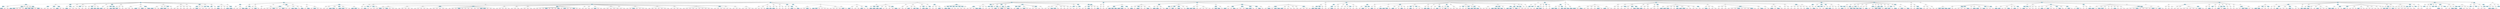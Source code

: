graph TrieTreeGraph {
ar_ -- ara_
ara_ [style="filled,dashed",shape=box,fontsize=20.0,fillcolor=lightblue];
ar_ -- arb_
arb_ [style="filled,dashed",shape=box,fontsize=20.0,fillcolor=lightblue];
ar_ -- arc_
arc_ [style="filled,dashed",shape=box,fontsize=20.0,fillcolor=lightblue];
ar_ -- ard_
ar_ -- are_
are_ [style="filled,dashed",shape=box,fontsize=20.0,fillcolor=lightblue];
ar_ -- arf_
arf_ [style="filled,dashed",shape=box,fontsize=20.0,fillcolor=lightblue];
ar_ -- arg_
arg_ [style="filled,dashed",shape=box,fontsize=20.0,fillcolor=lightblue];
ar_ -- arh_
ar_ -- ary_
ary_ [style="filled,dashed",shape=box,fontsize=20.0,fillcolor=lightblue];
ar_ -- ari_
ar_ -- arj_
ar_ -- ark_
ark_ [style="filled,dashed",shape=box,fontsize=20.0,fillcolor=lightblue];
ar_ -- arl_
ar_ -- arm_
arm_ [style="filled,dashed",shape=box,fontsize=20.0,fillcolor=lightblue];
ar_ -- arn_
arn_ [style="filled,dashed",shape=box,fontsize=20.0,fillcolor=lightblue];
ar_ -- aro_
aro_ [style="filled,dashed",shape=box,fontsize=20.0,fillcolor=lightblue];
ar_ -- arp_
ar_ -- arq_
ar_ -- arr_
arr_ [style="filled,dashed",shape=box,fontsize=20.0,fillcolor=lightblue];
ar_ -- ars_
ars_ [style="filled,dashed",shape=box,fontsize=20.0,fillcolor=lightblue];
ar_ -- art_
art_ [style="filled,dashed",shape=box,fontsize=20.0,fillcolor=lightblue];
ar_ -- aru_
aru_ [style="filled,dashed",shape=box,fontsize=20.0,fillcolor=lightblue];
ar_ -- arv_
ar_ -- arx_
arx_ [style="filled,dashed",shape=box,fontsize=20.0,fillcolor=lightblue];
ar_ -- arz_
ara_ -- arab_
arab_ [style="filled,dashed",shape=box,fontsize=20.0,fillcolor=lightblue];
ara_ -- arac_
ara_ -- arad_
arad_ [style="filled,dashed",shape=box,fontsize=20.0,fillcolor=lightblue];
ara_ -- arae_
ara_ -- arag_
ara_ -- arai_
ara_ -- aray_
ara_ -- arak_
arak_ [style="filled,dashed",shape=box,fontsize=20.0,fillcolor=lightblue];
ara_ -- aral_
ara_ -- aram_
ara_ -- aran_
ara_ -- arap_
ara_ -- araq_
ara_ -- arar_
arar_ [style="filled,dashed",shape=box,fontsize=20.0,fillcolor=lightblue];
ara_ -- aras_
ara_ -- arat_
ara_ -- arau_
ara_ -- araw_
arab_ -- araba_
araba_ [style="filled,dashed",shape=box,fontsize=20.0,fillcolor=lightblue];
arab_ -- arabe_
arab_ -- araby_
araby_ [style="filled,dashed",shape=box,fontsize=20.0,fillcolor=lightblue];
arab_ -- arabi_
arab_ -- arabl_
arab_ -- arabo_
arab_ -- arabs_
arabs_ [style="filled,dashed",shape=box,fontsize=20.0,fillcolor=lightblue];
araba_ -- araban_
araban_ [style="filled,dashed",shape=box,fontsize=20.0,fillcolor=lightblue];
arabe_ -- arabel_
arabe_ -- arabes_
arabi_ -- arabia_
arabia_ [style="filled,dashed",shape=box,fontsize=20.0,fillcolor=lightblue];
arabi_ -- arabic_
arabic_ [style="filled,dashed",shape=box,fontsize=20.0,fillcolor=lightblue];
arabi_ -- arabid_
arabi_ -- arabiy_
arabi_ -- arabil_
arabi_ -- arabin_
arabin_ [style="filled,dashed",shape=box,fontsize=20.0,fillcolor=lightblue];
arabi_ -- arabis_
arabis_ [style="filled,dashed",shape=box,fontsize=20.0,fillcolor=lightblue];
arabi_ -- arabit_
arabit_ [style="filled,dashed",shape=box,fontsize=20.0,fillcolor=lightblue];
arabi_ -- arabiz_
arabl_ -- arable_
arable_ [style="filled,dashed",shape=box,fontsize=20.0,fillcolor=lightblue];
arabo_ -- arabop_
arac_ -- araca_
araca_ [style="filled,dashed",shape=box,fontsize=20.0,fillcolor=lightblue];
arac_ -- arace_
arace_ [style="filled,dashed",shape=box,fontsize=20.0,fillcolor=lightblue];
arac_ -- arach_
arach_ [style="filled,dashed",shape=box,fontsize=20.0,fillcolor=lightblue];
araca_ -- aracan_
araca_ -- aracar_
arace_ -- aracea_
arace_ -- araceo_
arach_ -- arache_
arache_ [style="filled,dashed",shape=box,fontsize=20.0,fillcolor=lightblue];
arach_ -- arachi_
arach_ -- arachn_
arad_ -- aradi_
arad_ -- arado_
arado_ [style="filled,dashed",shape=box,fontsize=20.0,fillcolor=lightblue];
aradi_ -- aradid_
aradid_ [style="filled,dashed",shape=box,fontsize=20.0,fillcolor=lightblue];
arae_ -- araeo_
araeo_ -- araeom_
araeo_ -- araeos_
araeo_ -- araeot_
arag_ -- araga_
arag_ -- arage_
arage_ [style="filled,dashed",shape=box,fontsize=20.0,fillcolor=lightblue];
arag_ -- arago_
arag_ -- aragu_
araga_ -- aragal_
arago_ -- aragon_
aragu_ -- aragua_
arai_ -- araig_
arai_ -- arain_
arain_ [style="filled,dashed",shape=box,fontsize=20.0,fillcolor=lightblue];
arai_ -- arair_
arai_ -- arais_
araig_ -- araign_
arain_ -- arains_
arains_ [style="filled,dashed",shape=box,fontsize=20.0,fillcolor=lightblue];
arair_ -- araire_
araire_ [style="filled,dashed",shape=box,fontsize=20.0,fillcolor=lightblue];
arais_ -- araise_
araise_ [style="filled,dashed",shape=box,fontsize=20.0,fillcolor=lightblue];
aray_ -- arayn_
arayn_ -- arayne_
arayne_ [style="filled,dashed",shape=box,fontsize=20.0,fillcolor=lightblue];
arak_ -- araka_
arak_ -- arake_
arake_ [style="filled,dashed",shape=box,fontsize=20.0,fillcolor=lightblue];
arak_ -- araks_
araks_ [style="filled,dashed",shape=box,fontsize=20.0,fillcolor=lightblue];
araka_ -- arakan_
araka_ -- arakaw_
aral_ -- arale_
aral_ -- arali_
aral_ -- aralk_
arale_ -- arales_
arales_ [style="filled,dashed",shape=box,fontsize=20.0,fillcolor=lightblue];
arali_ -- aralia_
aralia_ [style="filled,dashed",shape=box,fontsize=20.0,fillcolor=lightblue];
arali_ -- aralie_
aralie_ [style="filled,dashed",shape=box,fontsize=20.0,fillcolor=lightblue];
arali_ -- aralio_
aralk_ -- aralky_
aram_ -- arama_
aram_ -- arami_
aram_ -- aramu_
aramu_ [style="filled,dashed",shape=box,fontsize=20.0,fillcolor=lightblue];
arama_ -- aramae_
arama_ -- aramai_
arama_ -- aramay_
arami_ -- aramid_
aramid_ [style="filled,dashed",shape=box,fontsize=20.0,fillcolor=lightblue];
arami_ -- aramin_
arami_ -- aramis_
aramis_ [style="filled,dashed",shape=box,fontsize=20.0,fillcolor=lightblue];
arami_ -- aramit_
aramu_ -- aramus_
aramus_ [style="filled,dashed",shape=box,fontsize=20.0,fillcolor=lightblue];
aran_ -- arane_
aran_ -- arang_
aran_ -- arany_
aran_ -- arank_
arank_ [style="filled,dashed",shape=box,fontsize=20.0,fillcolor=lightblue];
aran_ -- aranz_
arane_ -- aranea_
aranea_ [style="filled,dashed",shape=box,fontsize=20.0,fillcolor=lightblue];
arane_ -- aranei_
arane_ -- araneo_
arang_ -- aranga_
aranga_ [style="filled,dashed",shape=box,fontsize=20.0,fillcolor=lightblue];
arang_ -- arango_
arango_ [style="filled,dashed",shape=box,fontsize=20.0,fillcolor=lightblue];
arany_ -- aranya_
aranz_ -- aranza_
arap_ -- arapa_
arap_ -- araph_
arap_ -- arapo_
arap_ -- arapu_
arapa_ -- arapah_
arapa_ -- arapai_
araph_ -- arapho_
arapo_ -- arapon_
arapu_ -- arapun_
araq_ -- araqu_
araqu_ -- araqua_
arar_ -- arara_
arara_ [style="filled,dashed",shape=box,fontsize=20.0,fillcolor=lightblue];
arar_ -- arari_
arar_ -- araro_
arar_ -- araru_
araru_ [style="filled,dashed",shape=box,fontsize=20.0,fillcolor=lightblue];
arara_ -- ararac_
arara_ -- ararao_
ararao_ [style="filled,dashed",shape=box,fontsize=20.0,fillcolor=lightblue];
arara_ -- ararau_
arari_ -- ararib_
araro_ -- ararob_
aras_ -- arase_
arase_ [style="filled,dashed",shape=box,fontsize=20.0,fillcolor=lightblue];
arat_ -- arati_
arati_ [style="filled,dashed",shape=box,fontsize=20.0,fillcolor=lightblue];
arat_ -- arato_
arati_ -- aratin_
arati_ -- aratio_
arato_ -- arator_
arau_ -- araua_
araua_ [style="filled,dashed",shape=box,fontsize=20.0,fillcolor=lightblue];
arau_ -- arauc_
arau_ -- arauj_
arau_ -- araun_
araua_ -- arauan_
arauan_ [style="filled,dashed",shape=box,fontsize=20.0,fillcolor=lightblue];
arauc_ -- arauca_
arauj_ -- arauji_
araun_ -- arauna_
arauna_ [style="filled,dashed",shape=box,fontsize=20.0,fillcolor=lightblue];
araw_ -- arawa_
arawa_ [style="filled,dashed",shape=box,fontsize=20.0,fillcolor=lightblue];
arawa_ -- arawak_
arawak_ [style="filled,dashed",shape=box,fontsize=20.0,fillcolor=lightblue];
arb_ -- arba_
arba_ [style="filled,dashed",shape=box,fontsize=20.0,fillcolor=lightblue];
arb_ -- arbe_
arb_ -- arbi_
arb_ -- arbl_
arb_ -- arbo_
arb_ -- arbs_
arbs_ [style="filled,dashed",shape=box,fontsize=20.0,fillcolor=lightblue];
arb_ -- arbt_
arb_ -- arbu_
arba_ -- arbac_
arba_ -- arbal_
arbac_ -- arbaci_
arbal_ -- arbale_
arbal_ -- arbali_
arbal_ -- arbalo_
arbalo_ [style="filled,dashed",shape=box,fontsize=20.0,fillcolor=lightblue];
arbe_ -- arbel_
arbe_ -- arber_
arber_ [style="filled,dashed",shape=box,fontsize=20.0,fillcolor=lightblue];
arbel_ -- arbela_
arbela_ [style="filled,dashed",shape=box,fontsize=20.0,fillcolor=lightblue];
arbi_ -- arbin_
arbi_ -- arbit_
arbin_ -- arbino_
arbit_ -- arbite_
arbit_ -- arbith_
arbith_ [style="filled,dashed",shape=box,fontsize=20.0,fillcolor=lightblue];
arbit_ -- arbitr_
arbl_ -- arbla_
arbla_ -- arblas_
arbo_ -- arbol_
arbo_ -- arbor_
arbor_ [style="filled,dashed",shape=box,fontsize=20.0,fillcolor=lightblue];
arbo_ -- arbot_
arbo_ -- arbou_
arbo_ -- arbov_
arbol_ -- arbolo_
arbor_ -- arbora_
arbor_ -- arbore_
arbor_ -- arbory_
arbory_ [style="filled,dashed",shape=box,fontsize=20.0,fillcolor=lightblue];
arbor_ -- arbori_
arbor_ -- arboro_
arbor_ -- arbors_
arbors_ [style="filled,dashed",shape=box,fontsize=20.0,fillcolor=lightblue];
arbor_ -- arborv_
arbor_ -- arborw_
arbot_ -- arbota_
arbota_ [style="filled,dashed",shape=box,fontsize=20.0,fillcolor=lightblue];
arbou_ -- arbour_
arbour_ [style="filled,dashed",shape=box,fontsize=20.0,fillcolor=lightblue];
arbov_ -- arbovi_
arbt_ -- arbtr_
arbtr_ -- arbtrn_
arbtrn_ [style="filled,dashed",shape=box,fontsize=20.0,fillcolor=lightblue];
arbu_ -- arbus_
arbu_ -- arbut_
arbus_ -- arbusc_
arbus_ -- arbust_
arbust_ [style="filled,dashed",shape=box,fontsize=20.0,fillcolor=lightblue];
arbut_ -- arbuta_
arbut_ -- arbute_
arbute_ [style="filled,dashed",shape=box,fontsize=20.0,fillcolor=lightblue];
arbut_ -- arbuti_
arbut_ -- arbutu_
arc_ -- arca_
arca_ [style="filled,dashed",shape=box,fontsize=20.0,fillcolor=lightblue];
arc_ -- arcb_
arc_ -- arcc_
arc_ -- arce_
arc_ -- arcf_
arc_ -- arch_
arch_ [style="filled,dashed",shape=box,fontsize=20.0,fillcolor=lightblue];
arc_ -- arci_
arc_ -- arck_
arc_ -- arcl_
arc_ -- arco_
arco_ [style="filled,dashed",shape=box,fontsize=20.0,fillcolor=lightblue];
arc_ -- arcs_
arcs_ [style="filled,dashed",shape=box,fontsize=20.0,fillcolor=lightblue];
arc_ -- arct_
arc_ -- arcu_
arca_ -- arcab_
arca_ -- arcac_
arca_ -- arcad_
arca_ -- arcae_
arcae_ [style="filled,dashed",shape=box,fontsize=20.0,fillcolor=lightblue];
arca_ -- arcan_
arca_ -- arcat_
arcab_ -- arcabu_
arcac_ -- arcace_
arcad_ -- arcade_
arcade_ [style="filled,dashed",shape=box,fontsize=20.0,fillcolor=lightblue];
arcad_ -- arcady_
arcady_ [style="filled,dashed",shape=box,fontsize=20.0,fillcolor=lightblue];
arcad_ -- arcadi_
arcan_ -- arcana_
arcana_ [style="filled,dashed",shape=box,fontsize=20.0,fillcolor=lightblue];
arcan_ -- arcane_
arcane_ [style="filled,dashed",shape=box,fontsize=20.0,fillcolor=lightblue];
arcan_ -- arcani_
arcan_ -- arcanu_
arcat_ -- arcate_
arcate_ [style="filled,dashed",shape=box,fontsize=20.0,fillcolor=lightblue];
arcat_ -- arcato_
arcato_ [style="filled,dashed",shape=box,fontsize=20.0,fillcolor=lightblue];
arcat_ -- arcatu_
arcb_ -- arcbo_
arcbo_ -- arcbou_
arcc_ -- arcco_
arcco_ -- arccos_
arccos_ [style="filled,dashed",shape=box,fontsize=20.0,fillcolor=lightblue];
arce_ -- arced_
arced_ [style="filled,dashed",shape=box,fontsize=20.0,fillcolor=lightblue];
arce_ -- arcel_
arce_ -- arces_
arces_ [style="filled,dashed",shape=box,fontsize=20.0,fillcolor=lightblue];
arce_ -- arceu_
arcel_ -- arcell_
arceu_ -- arceut_
arcf_ -- arcfo_
arcfo_ -- arcfor_
arch_ -- archa_
arch_ -- archb_
arch_ -- archc_
arch_ -- archd_
archd_ [style="filled,dashed",shape=box,fontsize=20.0,fillcolor=lightblue];
arch_ -- arche_
arche_ [style="filled,dashed",shape=box,fontsize=20.0,fillcolor=lightblue];
arch_ -- archf_
arch_ -- archg_
arch_ -- archh_
arch_ -- archy_
archy_ [style="filled,dashed",shape=box,fontsize=20.0,fillcolor=lightblue];
arch_ -- archi_
arch_ -- archj_
arch_ -- archk_
arch_ -- archl_
arch_ -- archm_
arch_ -- archn_
arch_ -- archo_
arch_ -- archp_
arch_ -- archr_
arch_ -- archs_
arch_ -- archt_
archt_ [style="filled,dashed",shape=box,fontsize=20.0,fillcolor=lightblue];
arch_ -- archu_
arch_ -- archv_
arch_ -- archw_
archa_ -- archab_
archa_ -- archae_
archae_ [style="filled,dashed",shape=box,fontsize=20.0,fillcolor=lightblue];
archa_ -- archag_
archa_ -- archai_
archai_ [style="filled,dashed",shape=box,fontsize=20.0,fillcolor=lightblue];
archa_ -- archan_
archa_ -- archap_
archa_ -- archar_
archb_ -- archba_
archb_ -- archbe_
archb_ -- archbi_
archb_ -- archbo_
archb_ -- archbu_
archc_ -- archch_
archc_ -- archci_
archc_ -- archco_
archc_ -- archcr_
archc_ -- archcu_
archd_ -- archda_
archd_ -- archde_
archd_ -- archdi_
archd_ -- archdo_
archd_ -- archdr_
archd_ -- archdu_
arche_ -- archea_
arche_ -- archeb_
arche_ -- archec_
arche_ -- arched_
arched_ [style="filled,dashed",shape=box,fontsize=20.0,fillcolor=lightblue];
arche_ -- archeg_
arche_ -- archei_
arche_ -- archel_
arche_ -- archem_
arche_ -- archen_
arche_ -- archeo_
arche_ -- archer_
archer_ [style="filled,dashed",shape=box,fontsize=20.0,fillcolor=lightblue];
arche_ -- arches_
arches_ [style="filled,dashed",shape=box,fontsize=20.0,fillcolor=lightblue];
arche_ -- archet_
arche_ -- archeu_
arche_ -- archex_
archf_ -- archfe_
archf_ -- archfi_
archf_ -- archfl_
archf_ -- archfo_
archf_ -- archfr_
archg_ -- archge_
archg_ -- archgo_
archg_ -- archgu_
archh_ -- archhe_
archh_ -- archhy_
archh_ -- archho_
archh_ -- archhu_
archi_ -- archia_
archi_ -- archib_
archi_ -- archic_
archi_ -- archid_
archi_ -- archie_
archie_ [style="filled,dashed",shape=box,fontsize=20.0,fillcolor=lightblue];
archi_ -- archig_
archi_ -- archih_
archi_ -- archik_
archi_ -- archil_
archil_ [style="filled,dashed",shape=box,fontsize=20.0,fillcolor=lightblue];
archi_ -- archim_
archi_ -- archin_
archin_ [style="filled,dashed",shape=box,fontsize=20.0,fillcolor=lightblue];
archi_ -- archip_
archi_ -- archis_
archi_ -- archit_
archit_ [style="filled,dashed",shape=box,fontsize=20.0,fillcolor=lightblue];
archi_ -- archiv_
archi_ -- archiz_
archj_ -- archjo_
archk_ -- archki_
archk_ -- archkn_
archl_ -- archle_
archl_ -- archly_
archly_ [style="filled,dashed",shape=box,fontsize=20.0,fillcolor=lightblue];
archl_ -- archli_
archl_ -- archlu_
archm_ -- archma_
archm_ -- archme_
archm_ -- archmi_
archm_ -- archmy_
archm_ -- archmo_
archm_ -- archmu_
archn_ -- archne_
archo_ -- archoc_
archo_ -- archol_
archo_ -- archon_
archon_ [style="filled,dashed",shape=box,fontsize=20.0,fillcolor=lightblue];
archo_ -- archop_
archo_ -- archor_
archo_ -- archos_
archo_ -- archov_
archp_ -- archpa_
archp_ -- archph_
archp_ -- archpi_
archp_ -- archpl_
archp_ -- archpo_
archp_ -- archpr_
archp_ -- archpu_
archr_ -- archra_
archr_ -- archre_
archr_ -- archro_
archr_ -- archru_
archs_ -- archsa_
archs_ -- archsc_
archs_ -- archse_
archs_ -- archsh_
archs_ -- archsi_
archs_ -- archsy_
archs_ -- archsn_
archs_ -- archsp_
archs_ -- archst_
archs_ -- archsw_
archt_ -- archte_
archt_ -- archth_
archt_ -- archty_
archt_ -- archtr_
archt_ -- archtu_
archu_ -- archur_
archv_ -- archva_
archv_ -- archve_
archv_ -- archvi_
archw_ -- archwa_
archw_ -- archwe_
archw_ -- archwi_
archw_ -- archwo_
arci_ -- arcid_
arci_ -- arcif_
arci_ -- arcin_
arci_ -- arcit_
arcid_ -- arcida_
arcif_ -- arcife_
arcif_ -- arcifi_
arcif_ -- arcifo_
arcin_ -- arcing_
arcing_ [style="filled,dashed",shape=box,fontsize=20.0,fillcolor=lightblue];
arcit_ -- arcite_
arcite_ [style="filled,dashed",shape=box,fontsize=20.0,fillcolor=lightblue];
arck_ -- arcke_
arck_ -- arcki_
arcke_ -- arcked_
arcked_ [style="filled,dashed",shape=box,fontsize=20.0,fillcolor=lightblue];
arcki_ -- arckin_
arcl_ -- arcle_
arcl_ -- arcli_
arcle_ -- arclen_
arcli_ -- arclik_
arco_ -- arcoc_
arco_ -- arcog_
arco_ -- arcos_
arcos_ [style="filled,dashed",shape=box,fontsize=20.0,fillcolor=lightblue];
arcoc_ -- arcoce_
arcog_ -- arcogr_
arcos_ -- arcose_
arcose_ [style="filled,dashed",shape=box,fontsize=20.0,fillcolor=lightblue];
arcos_ -- arcoso_
arcs_ -- arcsi_
arcsi_ -- arcsin_
arcsin_ [style="filled,dashed",shape=box,fontsize=20.0,fillcolor=lightblue];
arct_ -- arcta_
arct_ -- arcti_
arct_ -- arcto_
arct_ -- arctu_
arcta_ -- arctal_
arcta_ -- arctam_
arcta_ -- arctan_
arctan_ [style="filled,dashed",shape=box,fontsize=20.0,fillcolor=lightblue];
arcta_ -- arctat_
arcti_ -- arctia_
arctia_ [style="filled,dashed",shape=box,fontsize=20.0,fillcolor=lightblue];
arcti_ -- arctic_
arctic_ [style="filled,dashed",shape=box,fontsize=20.0,fillcolor=lightblue];
arcti_ -- arctii_
arcti_ -- arctis_
arcti_ -- arctit_
arcti_ -- arctiu_
arcto_ -- arctoc_
arcto_ -- arctog_
arcto_ -- arctoi_
arcto_ -- arctom_
arcto_ -- arctos_
arctos_ [style="filled,dashed",shape=box,fontsize=20.0,fillcolor=lightblue];
arctu_ -- arctur_
arcu_ -- arcua_
arcu_ -- arcub_
arcu_ -- arcul_
arcu_ -- arcus_
arcus_ [style="filled,dashed",shape=box,fontsize=20.0,fillcolor=lightblue];
arcua_ -- arcual_
arcual_ [style="filled,dashed",shape=box,fontsize=20.0,fillcolor=lightblue];
arcua_ -- arcuat_
arcub_ -- arcuba_
arcub_ -- arcubo_
arcul_ -- arcula_
arcula_ [style="filled,dashed",shape=box,fontsize=20.0,fillcolor=lightblue];
arcul_ -- arculi_
arcus_ -- arcuse_
ard_ -- arda_
ard_ -- arde_
ard_ -- ardh_
ard_ -- ardi_
ard_ -- ardo_
ard_ -- ardr_
ard_ -- ardu_
ardu_ [style="filled,dashed",shape=box,fontsize=20.0,fillcolor=lightblue];
arda_ -- ardas_
ardas_ -- ardass_
ardass_ [style="filled,dashed",shape=box,fontsize=20.0,fillcolor=lightblue];
arde_ -- ardea_
ardea_ [style="filled,dashed",shape=box,fontsize=20.0,fillcolor=lightblue];
arde_ -- ardeb_
ardeb_ [style="filled,dashed",shape=box,fontsize=20.0,fillcolor=lightblue];
arde_ -- ardei_
arde_ -- ardel_
arde_ -- arden_
arde_ -- arder_
arder_ [style="filled,dashed",shape=box,fontsize=20.0,fillcolor=lightblue];
ardea_ -- ardeae_
ardeae_ [style="filled,dashed",shape=box,fontsize=20.0,fillcolor=lightblue];
ardeb_ -- ardebs_
ardebs_ [style="filled,dashed",shape=box,fontsize=20.0,fillcolor=lightblue];
ardei_ -- ardeid_
ardeid_ [style="filled,dashed",shape=box,fontsize=20.0,fillcolor=lightblue];
ardel_ -- ardeli_
ardel_ -- ardell_
arden_ -- ardenc_
arden_ -- ardenn_
arden_ -- ardent_
ardent_ [style="filled,dashed",shape=box,fontsize=20.0,fillcolor=lightblue];
ardh_ -- ardha_
ardha_ -- ardham_
ardha_ -- ardhan_
ardi_ -- ardil_
ardi_ -- ardis_
ardi_ -- ardit_
ardil_ -- ardill_
ardis_ -- ardish_
ardish_ [style="filled,dashed",shape=box,fontsize=20.0,fillcolor=lightblue];
ardis_ -- ardisi_
ardit_ -- arditi_
arditi_ [style="filled,dashed",shape=box,fontsize=20.0,fillcolor=lightblue];
ardit_ -- ardito_
ardito_ [style="filled,dashed",shape=box,fontsize=20.0,fillcolor=lightblue];
ardo_ -- ardoi_
ardo_ -- ardor_
ardor_ [style="filled,dashed",shape=box,fontsize=20.0,fillcolor=lightblue];
ardo_ -- ardou_
ardoi_ -- ardois_
ardor_ -- ardors_
ardors_ [style="filled,dashed",shape=box,fontsize=20.0,fillcolor=lightblue];
ardou_ -- ardour_
ardour_ [style="filled,dashed",shape=box,fontsize=20.0,fillcolor=lightblue];
ardr_ -- ardri_
ardri_ [style="filled,dashed",shape=box,fontsize=20.0,fillcolor=lightblue];
ardri_ -- ardrig_
ardu_ -- ardui_
ardu_ -- arduo_
ardu_ -- ardur_
ardui_ -- arduin_
arduo_ -- arduou_
ardur_ -- ardure_
ardure_ [style="filled,dashed",shape=box,fontsize=20.0,fillcolor=lightblue];
ardur_ -- arduro_
are_ -- area_
area_ [style="filled,dashed",shape=box,fontsize=20.0,fillcolor=lightblue];
are_ -- arec_
are_ -- ared_
ared_ [style="filled,dashed",shape=box,fontsize=20.0,fillcolor=lightblue];
are_ -- aree_
are_ -- aref_
are_ -- areg_
areg_ [style="filled,dashed",shape=box,fontsize=20.0,fillcolor=lightblue];
are_ -- arei_
are_ -- aren_
aren_ [style="filled,dashed",shape=box,fontsize=20.0,fillcolor=lightblue];
are_ -- areo_
are_ -- arer_
are_ -- ares_
ares_ [style="filled,dashed",shape=box,fontsize=20.0,fillcolor=lightblue];
are_ -- aret_
aret_ [style="filled,dashed",shape=box,fontsize=20.0,fillcolor=lightblue];
are_ -- arew_
arew_ [style="filled,dashed",shape=box,fontsize=20.0,fillcolor=lightblue];
area_ -- areac_
area_ -- aread_
aread_ [style="filled,dashed",shape=box,fontsize=20.0,fillcolor=lightblue];
area_ -- areae_
areae_ [style="filled,dashed",shape=box,fontsize=20.0,fillcolor=lightblue];
area_ -- areal_
areal_ [style="filled,dashed",shape=box,fontsize=20.0,fillcolor=lightblue];
area_ -- arean_
arean_ [style="filled,dashed",shape=box,fontsize=20.0,fillcolor=lightblue];
area_ -- arear_
arear_ [style="filled,dashed",shape=box,fontsize=20.0,fillcolor=lightblue];
area_ -- areas_
areas_ [style="filled,dashed",shape=box,fontsize=20.0,fillcolor=lightblue];
area_ -- areaw_
areac_ -- areach_
areach_ [style="filled,dashed",shape=box,fontsize=20.0,fillcolor=lightblue];
aread_ -- aready_
aready_ [style="filled,dashed",shape=box,fontsize=20.0,fillcolor=lightblue];
areal_ -- areali_
areal_ -- areall_
areas_ -- areaso_
areaw_ -- areawa_
areaw_ -- areawi_
arec_ -- areca_
areca_ [style="filled,dashed",shape=box,fontsize=20.0,fillcolor=lightblue];
arec_ -- arech_
arec_ -- areco_
arec_ -- arecu_
areca_ -- arecac_
areca_ -- arecai_
areca_ -- arecal_
areca_ -- arecas_
arecas_ [style="filled,dashed",shape=box,fontsize=20.0,fillcolor=lightblue];
arech_ -- areche_
areche_ [style="filled,dashed",shape=box,fontsize=20.0,fillcolor=lightblue];
areco_ -- arecol_
arecu_ -- arecun_
aree_ -- areek_
areek_ [style="filled,dashed",shape=box,fontsize=20.0,fillcolor=lightblue];
aree_ -- areel_
areel_ [style="filled,dashed",shape=box,fontsize=20.0,fillcolor=lightblue];
aref_ -- arefa_
aref_ -- arefy_
arefy_ [style="filled,dashed",shape=box,fontsize=20.0,fillcolor=lightblue];
arefa_ -- arefac_
areg_ -- arege_
arege_ -- aregen_
arei_ -- areic_
areic_ [style="filled,dashed",shape=box,fontsize=20.0,fillcolor=lightblue];
arei_ -- areit_
areit_ -- areito_
areito_ [style="filled,dashed",shape=box,fontsize=20.0,fillcolor=lightblue];
aren_ -- arena_
arena_ [style="filled,dashed",shape=box,fontsize=20.0,fillcolor=lightblue];
aren_ -- arend_
arend_ [style="filled,dashed",shape=box,fontsize=20.0,fillcolor=lightblue];
aren_ -- areng_
areng_ [style="filled,dashed",shape=box,fontsize=20.0,fillcolor=lightblue];
aren_ -- areni_
aren_ -- areno_
aren_ -- arent_
arent_ [style="filled,dashed",shape=box,fontsize=20.0,fillcolor=lightblue];
aren_ -- arenu_
arena_ -- arenac_
arena_ -- arenae_
arenae_ [style="filled,dashed",shape=box,fontsize=20.0,fillcolor=lightblue];
arena_ -- arenar_
arena_ -- arenas_
arenas_ [style="filled,dashed",shape=box,fontsize=20.0,fillcolor=lightblue];
arena_ -- arenat_
arend_ -- arenda_
areng_ -- arenga_
arenga_ [style="filled,dashed",shape=box,fontsize=20.0,fillcolor=lightblue];
areni_ -- arenic_
areni_ -- arenig_
arenig_ [style="filled,dashed",shape=box,fontsize=20.0,fillcolor=lightblue];
areni_ -- arenil_
areni_ -- arenit_
areno_ -- arenoi_
areno_ -- arenos_
areno_ -- arenou_
arenu_ -- arenul_
areo_ -- areoc_
areo_ -- areog_
areo_ -- areol_
areo_ -- areom_
areo_ -- areop_
areo_ -- areos_
areo_ -- areot_
areoc_ -- areoce_
areog_ -- areogr_
areol_ -- areola_
areola_ [style="filled,dashed",shape=box,fontsize=20.0,fillcolor=lightblue];
areol_ -- areole_
areole_ [style="filled,dashed",shape=box,fontsize=20.0,fillcolor=lightblue];
areol_ -- areolo_
areom_ -- areome_
areop_ -- areopa_
areos_ -- areosy_
areos_ -- areost_
areot_ -- areote_
arer_ -- arere_
arere_ [style="filled,dashed",shape=box,fontsize=20.0,fillcolor=lightblue];
arer_ -- arero_
arero_ -- arerol_
arero_ -- areros_
ares_ -- arest_
arest_ [style="filled,dashed",shape=box,fontsize=20.0,fillcolor=lightblue];
aret_ -- areta_
aret_ -- arete_
arete_ [style="filled,dashed",shape=box,fontsize=20.0,fillcolor=lightblue];
aret_ -- areth_
aret_ -- areti_
aret_ -- arett_
areta_ -- aretai_
areta_ -- aretal_
arete_ -- aretes_
aretes_ [style="filled,dashed",shape=box,fontsize=20.0,fillcolor=lightblue];
areth_ -- arethu_
areti_ -- aretin_
arett_ -- arette_
arette_ [style="filled,dashed",shape=box,fontsize=20.0,fillcolor=lightblue];
arf_ -- arfi_
arf_ -- arfv_
arfi_ -- arfil_
arfil_ -- arfill_
arfv_ -- arfve_
arfve_ -- arfved_
arg_ -- arga_
arg_ -- arge_
arg_ -- argh_
argh_ [style="filled,dashed",shape=box,fontsize=20.0,fillcolor=lightblue];
arg_ -- argi_
arg_ -- argy_
arg_ -- argl_
arg_ -- argo_
argo_ [style="filled,dashed",shape=box,fontsize=20.0,fillcolor=lightblue];
arg_ -- argu_
arga_ -- argai_
arga_ -- argal_
argal_ [style="filled,dashed",shape=box,fontsize=20.0,fillcolor=lightblue];
arga_ -- argan_
argan_ [style="filled,dashed",shape=box,fontsize=20.0,fillcolor=lightblue];
arga_ -- argas_
argas_ [style="filled,dashed",shape=box,fontsize=20.0,fillcolor=lightblue];
argai_ -- argail_
argal_ -- argala_
argala_ [style="filled,dashed",shape=box,fontsize=20.0,fillcolor=lightblue];
argal_ -- argali_
argali_ [style="filled,dashed",shape=box,fontsize=20.0,fillcolor=lightblue];
argal_ -- argals_
argals_ [style="filled,dashed",shape=box,fontsize=20.0,fillcolor=lightblue];
argan_ -- argand_
argand_ [style="filled,dashed",shape=box,fontsize=20.0,fillcolor=lightblue];
argan_ -- argans_
argans_ [style="filled,dashed",shape=box,fontsize=20.0,fillcolor=lightblue];
argan_ -- argant_
argas_ -- argasi_
arge_ -- argea_
arge_ -- argee_
arge_ -- argel_
argel_ [style="filled,dashed",shape=box,fontsize=20.0,fillcolor=lightblue];
arge_ -- argem_
arge_ -- argen_
arge_ -- arges_
argea_ -- argean_
argean_ [style="filled,dashed",shape=box,fontsize=20.0,fillcolor=lightblue];
argee_ -- argeer_
argem_ -- argema_
argema_ [style="filled,dashed",shape=box,fontsize=20.0,fillcolor=lightblue];
argem_ -- argemo_
argen_ -- argeno_
argen_ -- argent_
argent_ [style="filled,dashed",shape=box,fontsize=20.0,fillcolor=lightblue];
arges_ -- argest_
argh_ -- argha_
argh_ -- arghe_
argh_ -- argho_
argha_ -- arghan_
arghan_ [style="filled,dashed",shape=box,fontsize=20.0,fillcolor=lightblue];
arghe_ -- arghel_
arghel_ [style="filled,dashed",shape=box,fontsize=20.0,fillcolor=lightblue];
argho_ -- arghoo_
argho_ -- arghou_
argi_ -- argid_
argid_ [style="filled,dashed",shape=box,fontsize=20.0,fillcolor=lightblue];
argi_ -- argif_
argi_ -- argil_
argil_ [style="filled,dashed",shape=box,fontsize=20.0,fillcolor=lightblue];
argi_ -- argin_
argin_ [style="filled,dashed",shape=box,fontsize=20.0,fillcolor=lightblue];
argi_ -- argio_
argi_ -- argiv_
argif_ -- argify_
argify_ [style="filled,dashed",shape=box,fontsize=20.0,fillcolor=lightblue];
argil_ -- argill_
argil_ -- argils_
argils_ [style="filled,dashed",shape=box,fontsize=20.0,fillcolor=lightblue];
argin_ -- argina_
argin_ -- argine_
argine_ [style="filled,dashed",shape=box,fontsize=20.0,fillcolor=lightblue];
argin_ -- argini_
argio_ -- argiop_
argiv_ -- argive_
argive_ [style="filled,dashed",shape=box,fontsize=20.0,fillcolor=lightblue];
argy_ -- argyl_
argy_ -- argyn_
argy_ -- argyr_
argyl_ -- argyle_
argyle_ [style="filled,dashed",shape=box,fontsize=20.0,fillcolor=lightblue];
argyl_ -- argyll_
argyll_ [style="filled,dashed",shape=box,fontsize=20.0,fillcolor=lightblue];
argyn_ -- argynn_
argyr_ -- argyra_
argyr_ -- argyri_
argyr_ -- argyry_
argyr_ -- argyro_
argl_ -- argle_
argle_ [style="filled,dashed",shape=box,fontsize=20.0,fillcolor=lightblue];
argl_ -- argli_
argle_ -- argleb_
argle_ -- argled_
argled_ [style="filled,dashed",shape=box,fontsize=20.0,fillcolor=lightblue];
argle_ -- argles_
argles_ [style="filled,dashed",shape=box,fontsize=20.0,fillcolor=lightblue];
argli_ -- arglin_
argo_ -- argoa_
argo_ -- argol_
argol_ [style="filled,dashed",shape=box,fontsize=20.0,fillcolor=lightblue];
argo_ -- argon_
argon_ [style="filled,dashed",shape=box,fontsize=20.0,fillcolor=lightblue];
argo_ -- argos_
argos_ [style="filled,dashed",shape=box,fontsize=20.0,fillcolor=lightblue];
argo_ -- argot_
argot_ [style="filled,dashed",shape=box,fontsize=20.0,fillcolor=lightblue];
argo_ -- argov_
argoa_ -- argoan_
argoan_ [style="filled,dashed",shape=box,fontsize=20.0,fillcolor=lightblue];
argol_ -- argole_
argol_ -- argoli_
argol_ -- argols_
argols_ [style="filled,dashed",shape=box,fontsize=20.0,fillcolor=lightblue];
argon_ -- argona_
argon_ -- argonn_
argon_ -- argono_
argon_ -- argons_
argons_ [style="filled,dashed",shape=box,fontsize=20.0,fillcolor=lightblue];
argos_ -- argosy_
argosy_ [style="filled,dashed",shape=box,fontsize=20.0,fillcolor=lightblue];
argos_ -- argosi_
argot_ -- argoti_
argot_ -- argots_
argots_ [style="filled,dashed",shape=box,fontsize=20.0,fillcolor=lightblue];
argov_ -- argovi_
argu_ -- argua_
argu_ -- argue_
argue_ [style="filled,dashed",shape=box,fontsize=20.0,fillcolor=lightblue];
argu_ -- arguf_
argu_ -- argui_
argu_ -- argul_
argu_ -- argum_
argu_ -- argus_
argus_ [style="filled,dashed",shape=box,fontsize=20.0,fillcolor=lightblue];
argu_ -- argut_
argua_ -- arguab_
argue_ -- argued_
argued_ [style="filled,dashed",shape=box,fontsize=20.0,fillcolor=lightblue];
argue_ -- arguen_
argue_ -- arguer_
arguer_ [style="filled,dashed",shape=box,fontsize=20.0,fillcolor=lightblue];
argue_ -- argues_
argues_ [style="filled,dashed",shape=box,fontsize=20.0,fillcolor=lightblue];
arguf_ -- argufy_
argufy_ [style="filled,dashed",shape=box,fontsize=20.0,fillcolor=lightblue];
arguf_ -- argufi_
argui_ -- arguin_
argui_ -- arguit_
argul_ -- argulu_
argum_ -- argume_
argus_ -- arguse_
argus_ -- argusf_
argus_ -- argusi_
argus_ -- argusl_
argut_ -- arguta_
arguta_ [style="filled,dashed",shape=box,fontsize=20.0,fillcolor=lightblue];
argut_ -- argute_
argute_ [style="filled,dashed",shape=box,fontsize=20.0,fillcolor=lightblue];
arh_ -- arha_
arh_ -- arhy_
arha_ -- arhar_
arhar_ [style="filled,dashed",shape=box,fontsize=20.0,fillcolor=lightblue];
arha_ -- arhat_
arhat_ [style="filled,dashed",shape=box,fontsize=20.0,fillcolor=lightblue];
arha_ -- arhau_
arhat_ -- arhats_
arhats_ [style="filled,dashed",shape=box,fontsize=20.0,fillcolor=lightblue];
arhau_ -- arhaua_
arhy_ -- arhyt_
arhyt_ -- arhyth_
ary_ -- arya_
arya_ [style="filled,dashed",shape=box,fontsize=20.0,fillcolor=lightblue];
ary_ -- aryb_
ary_ -- arye_
ary_ -- aryl_
aryl_ [style="filled,dashed",shape=box,fontsize=20.0,fillcolor=lightblue];
ary_ -- aryt_
arya_ -- aryan_
aryan_ [style="filled,dashed",shape=box,fontsize=20.0,fillcolor=lightblue];
aryan_ -- aryani_
aryan_ -- aryans_
aryans_ [style="filled,dashed",shape=box,fontsize=20.0,fillcolor=lightblue];
aryb_ -- aryba_
aryb_ -- arybb_
aryba_ -- arybal_
arybb_ -- arybba_
arye_ -- aryep_
aryep_ -- aryepi_
aryl_ -- aryla_
aryl_ -- aryli_
aryl_ -- aryls_
aryls_ [style="filled,dashed",shape=box,fontsize=20.0,fillcolor=lightblue];
aryla_ -- arylam_
aryla_ -- arylat_
aryli_ -- arylid_
aryt_ -- aryte_
aryt_ -- aryth_
aryte_ -- aryten_
aryth_ -- arythm_
ari_ -- aria_
aria_ [style="filled,dashed",shape=box,fontsize=20.0,fillcolor=lightblue];
ari_ -- arib_
ari_ -- aric_
ari_ -- arid_
arid_ [style="filled,dashed",shape=box,fontsize=20.0,fillcolor=lightblue];
ari_ -- arie_
ari_ -- arig_
ari_ -- arii_
ari_ -- arik_
ari_ -- aril_
aril_ [style="filled,dashed",shape=box,fontsize=20.0,fillcolor=lightblue];
ari_ -- arim_
ari_ -- ario_
ari_ -- arip_
ari_ -- aris_
ari_ -- arit_
ari_ -- ariu_
ari_ -- ariv_
ari_ -- ariz_
aria_ -- ariad_
aria_ -- arian_
arian_ [style="filled,dashed",shape=box,fontsize=20.0,fillcolor=lightblue];
aria_ -- arias_
arias_ [style="filled,dashed",shape=box,fontsize=20.0,fillcolor=lightblue];
ariad_ -- ariadn_
arian_ -- ariana_
ariana_ [style="filled,dashed",shape=box,fontsize=20.0,fillcolor=lightblue];
arian_ -- ariani_
arian_ -- arianr_
arib_ -- aribi_
arib_ -- aribo_
aribi_ -- aribin_
aribin_ [style="filled,dashed",shape=box,fontsize=20.0,fillcolor=lightblue];
aribo_ -- aribof_
aric_ -- arici_
arici_ -- aricia_
arici_ -- aricin_
aricin_ [style="filled,dashed",shape=box,fontsize=20.0,fillcolor=lightblue];
arid_ -- aride_
arid_ -- aridg_
arid_ -- aridi_
arid_ -- aridl_
arid_ -- aridn_
aride_ -- arided_
arided_ [style="filled,dashed",shape=box,fontsize=20.0,fillcolor=lightblue];
aride_ -- arider_
arider_ [style="filled,dashed",shape=box,fontsize=20.0,fillcolor=lightblue];
aride_ -- arides_
aridg_ -- aridge_
aridge_ [style="filled,dashed",shape=box,fontsize=20.0,fillcolor=lightblue];
aridi_ -- aridia_
aridi_ -- aridit_
aridl_ -- aridly_
aridly_ [style="filled,dashed",shape=box,fontsize=20.0,fillcolor=lightblue];
aridn_ -- aridne_
arie_ -- arieg_
arie_ -- ariel_
ariel_ [style="filled,dashed",shape=box,fontsize=20.0,fillcolor=lightblue];
arie_ -- arien_
arie_ -- aries_
aries_ [style="filled,dashed",shape=box,fontsize=20.0,fillcolor=lightblue];
arie_ -- ariet_
arieg_ -- ariegi_
ariel_ -- ariels_
ariels_ [style="filled,dashed",shape=box,fontsize=20.0,fillcolor=lightblue];
arien_ -- arienz_
ariet_ -- arieta_
ariet_ -- arieti_
ariet_ -- ariett_
arig_ -- arigh_
arig_ -- arigu_
arigh_ -- aright_
aright_ [style="filled,dashed",shape=box,fontsize=20.0,fillcolor=lightblue];
arigu_ -- arigue_
arigue_ [style="filled,dashed",shape=box,fontsize=20.0,fillcolor=lightblue];
arii_ -- ariid_
ariid_ -- ariida_
arik_ -- arika_
arik_ -- ariki_
ariki_ [style="filled,dashed",shape=box,fontsize=20.0,fillcolor=lightblue];
arika_ -- arikar_
aril_ -- arile_
aril_ -- arill_
aril_ -- arils_
arils_ [style="filled,dashed",shape=box,fontsize=20.0,fillcolor=lightblue];
arile_ -- ariled_
ariled_ [style="filled,dashed",shape=box,fontsize=20.0,fillcolor=lightblue];
arill_ -- arilla_
arill_ -- arille_
arill_ -- arilli_
arilli_ [style="filled,dashed",shape=box,fontsize=20.0,fillcolor=lightblue];
arill_ -- arillo_
arill_ -- arillu_
arim_ -- arima_
arima_ -- arimas_
arima_ -- arimat_
ario_ -- arioc_
ario_ -- arioi_
arioi_ [style="filled,dashed",shape=box,fontsize=20.0,fillcolor=lightblue];
ario_ -- ariol_
ario_ -- arion_
arion_ [style="filled,dashed",shape=box,fontsize=20.0,fillcolor=lightblue];
ario_ -- arios_
ario_ -- ariot_
ariot_ [style="filled,dashed",shape=box,fontsize=20.0,fillcolor=lightblue];
arioc_ -- arioca_
arioi_ -- arioia_
ariol_ -- ariola_
ariol_ -- ariole_
ariole_ [style="filled,dashed",shape=box,fontsize=20.0,fillcolor=lightblue];
arios_ -- ariose_
ariose_ [style="filled,dashed",shape=box,fontsize=20.0,fillcolor=lightblue];
arios_ -- ariosi_
ariosi_ [style="filled,dashed",shape=box,fontsize=20.0,fillcolor=lightblue];
arios_ -- arioso_
arioso_ [style="filled,dashed",shape=box,fontsize=20.0,fillcolor=lightblue];
arip_ -- aripp_
aripp_ -- arippl_
aris_ -- arisa_
aris_ -- arise_
arise_ [style="filled,dashed",shape=box,fontsize=20.0,fillcolor=lightblue];
aris_ -- arish_
arish_ [style="filled,dashed",shape=box,fontsize=20.0,fillcolor=lightblue];
aris_ -- arisi_
aris_ -- arist_
arist_ [style="filled,dashed",shape=box,fontsize=20.0,fillcolor=lightblue];
arisa_ -- arisae_
arisa_ -- arisai_
arisa_ -- arisar_
arise_ -- arised_
arised_ [style="filled,dashed",shape=box,fontsize=20.0,fillcolor=lightblue];
arise_ -- arisen_
arisen_ [style="filled,dashed",shape=box,fontsize=20.0,fillcolor=lightblue];
arise_ -- ariser_
ariser_ [style="filled,dashed",shape=box,fontsize=20.0,fillcolor=lightblue];
arise_ -- arises_
arises_ [style="filled,dashed",shape=box,fontsize=20.0,fillcolor=lightblue];
arisi_ -- arisin_
arist_ -- arista_
arista_ [style="filled,dashed",shape=box,fontsize=20.0,fillcolor=lightblue];
arist_ -- ariste_
ariste_ [style="filled,dashed",shape=box,fontsize=20.0,fillcolor=lightblue];
arist_ -- aristi_
arist_ -- aristo_
aristo_ [style="filled,dashed",shape=box,fontsize=20.0,fillcolor=lightblue];
arist_ -- aristu_
arit_ -- arite_
arite_ [style="filled,dashed",shape=box,fontsize=20.0,fillcolor=lightblue];
arit_ -- arith_
arith_ [style="filled,dashed",shape=box,fontsize=20.0,fillcolor=lightblue];
arith_ -- arithm_
arith_ -- arithr_
ariu_ -- arius_
arius_ [style="filled,dashed",shape=box,fontsize=20.0,fillcolor=lightblue];
ariv_ -- ariva_
ariva_ -- arivai_
ariz_ -- arizo_
arizo_ -- arizon_
arj_ -- arju_
arju_ -- arjun_
arjun_ [style="filled,dashed",shape=box,fontsize=20.0,fillcolor=lightblue];
ark_ -- arka_
ark_ -- arki_
ark_ -- arko_
ark_ -- arks_
arks_ [style="filled,dashed",shape=box,fontsize=20.0,fillcolor=lightblue];
ark_ -- arkw_
arka_ -- arkab_
arkab_ [style="filled,dashed",shape=box,fontsize=20.0,fillcolor=lightblue];
arka_ -- arkan_
arkan_ -- arkans_
arki_ -- arkie_
arkie_ [style="filled,dashed",shape=box,fontsize=20.0,fillcolor=lightblue];
arki_ -- arkit_
arkit_ -- arkite_
arkite_ [style="filled,dashed",shape=box,fontsize=20.0,fillcolor=lightblue];
arko_ -- arkos_
arkos_ -- arkose_
arkose_ [style="filled,dashed",shape=box,fontsize=20.0,fillcolor=lightblue];
arkos_ -- arkosi_
arks_ -- arksu_
arksu_ -- arksut_
arkw_ -- arkwr_
arkwr_ -- arkwri_
arl_ -- arle_
arle_ [style="filled,dashed",shape=box,fontsize=20.0,fillcolor=lightblue];
arl_ -- arli_
arl_ -- arlo_
arle_ -- arlen_
arle_ -- arleq_
arle_ -- arles_
arles_ [style="filled,dashed",shape=box,fontsize=20.0,fillcolor=lightblue];
arlen_ -- arlene_
arlene_ [style="filled,dashed",shape=box,fontsize=20.0,fillcolor=lightblue];
arlen_ -- arleng_
arleng_ [style="filled,dashed",shape=box,fontsize=20.0,fillcolor=lightblue];
arleq_ -- arlequ_
arles_ -- arless_
arless_ [style="filled,dashed",shape=box,fontsize=20.0,fillcolor=lightblue];
arli_ -- arlin_
arlin_ -- arline_
arline_ [style="filled,dashed",shape=box,fontsize=20.0,fillcolor=lightblue];
arlin_ -- arling_
arling_ [style="filled,dashed",shape=box,fontsize=20.0,fillcolor=lightblue];
arlo_ -- arlou_
arlou_ -- arloup_
arloup_ [style="filled,dashed",shape=box,fontsize=20.0,fillcolor=lightblue];
arm_ -- arma_
arm_ -- armb_
arm_ -- armc_
arm_ -- arme_
arm_ -- armf_
arm_ -- armg_
arm_ -- armh_
arm_ -- army_
army_ [style="filled,dashed",shape=box,fontsize=20.0,fillcolor=lightblue];
arm_ -- armi_
arm_ -- arml_
arm_ -- armo_
arm_ -- armp_
arm_ -- armr_
arm_ -- arms_
arms_ [style="filled,dashed",shape=box,fontsize=20.0,fillcolor=lightblue];
arm_ -- armu_
arma_ -- armad_
arma_ -- armag_
arma_ -- armam_
arma_ -- arman_
arma_ -- armar_
arma_ -- armat_
armad_ -- armada_
armada_ [style="filled,dashed",shape=box,fontsize=20.0,fillcolor=lightblue];
armad_ -- armadi_
armad_ -- armado_
armado_ [style="filled,dashed",shape=box,fontsize=20.0,fillcolor=lightblue];
armag_ -- armage_
armag_ -- armagn_
armam_ -- armame_
arman_ -- armang_
armar_ -- armary_
armary_ [style="filled,dashed",shape=box,fontsize=20.0,fillcolor=lightblue];
armar_ -- armari_
armat_ -- armata_
armata_ [style="filled,dashed",shape=box,fontsize=20.0,fillcolor=lightblue];
armat_ -- armato_
armat_ -- armatu_
armb_ -- armba_
armb_ -- armbo_
armba_ -- armban_
armbo_ -- armbon_
armc_ -- armch_
armch_ -- armcha_
arme_ -- armed_
armed_ [style="filled,dashed",shape=box,fontsize=20.0,fillcolor=lightblue];
arme_ -- armen_
arme_ -- armer_
armer_ [style="filled,dashed",shape=box,fontsize=20.0,fillcolor=lightblue];
arme_ -- armet_
armet_ [style="filled,dashed",shape=box,fontsize=20.0,fillcolor=lightblue];
armen_ -- armeni_
armen_ -- armeno_
armer_ -- armeri_
armer_ -- armers_
armers_ [style="filled,dashed",shape=box,fontsize=20.0,fillcolor=lightblue];
armet_ -- armets_
armets_ [style="filled,dashed",shape=box,fontsize=20.0,fillcolor=lightblue];
armf_ -- armfu_
armfu_ -- armful_
armful_ [style="filled,dashed",shape=box,fontsize=20.0,fillcolor=lightblue];
armg_ -- armga_
armg_ -- armgu_
armga_ -- armgau_
armgu_ -- armgua_
armh_ -- armho_
armho_ -- armhol_
armho_ -- armhoo_
army_ -- armyw_
armyw_ -- armywo_
armi_ -- armid_
armi_ -- armie_
armi_ -- armif_
armi_ -- armig_
armi_ -- armil_
armil_ [style="filled,dashed",shape=box,fontsize=20.0,fillcolor=lightblue];
armi_ -- armin_
armi_ -- armip_
armi_ -- armis_
armi_ -- armit_
armit_ [style="filled,dashed",shape=box,fontsize=20.0,fillcolor=lightblue];
armid_ -- armida_
armida_ [style="filled,dashed",shape=box,fontsize=20.0,fillcolor=lightblue];
armie_ -- armied_
armied_ [style="filled,dashed",shape=box,fontsize=20.0,fillcolor=lightblue];
armie_ -- armies_
armies_ [style="filled,dashed",shape=box,fontsize=20.0,fillcolor=lightblue];
armif_ -- armife_
armig_ -- armige_
armil_ -- armill_
armill_ [style="filled,dashed",shape=box,fontsize=20.0,fillcolor=lightblue];
armin_ -- armine_
armine_ [style="filled,dashed",shape=box,fontsize=20.0,fillcolor=lightblue];
armin_ -- arming_
arming_ [style="filled,dashed",shape=box,fontsize=20.0,fillcolor=lightblue];
armin_ -- armini_
armip_ -- armipo_
armis_ -- armiso_
armis_ -- armist_
armit_ -- armita_
arml_ -- armle_
arml_ -- armli_
arml_ -- armlo_
armle_ -- armles_
armle_ -- armlet_
armlet_ [style="filled,dashed",shape=box,fontsize=20.0,fillcolor=lightblue];
armli_ -- armlik_
armlo_ -- armloa_
armlo_ -- armloc_
armo_ -- armoi_
armo_ -- armom_
armo_ -- armon_
armo_ -- armor_
armor_ [style="filled,dashed",shape=box,fontsize=20.0,fillcolor=lightblue];
armo_ -- armou_
armo_ -- armoz_
armoi_ -- armoir_
armom_ -- armoma_
armon_ -- armoni_
armor_ -- armora_
armor_ -- armorb_
armor_ -- armore_
armor_ -- armory_
armory_ [style="filled,dashed",shape=box,fontsize=20.0,fillcolor=lightblue];
armor_ -- armori_
armor_ -- armorl_
armor_ -- armorp_
armor_ -- armors_
armors_ [style="filled,dashed",shape=box,fontsize=20.0,fillcolor=lightblue];
armor_ -- armorw_
armou_ -- armouc_
armou_ -- armour_
armour_ [style="filled,dashed",shape=box,fontsize=20.0,fillcolor=lightblue];
armoz_ -- armoze_
armoz_ -- armozi_
armp_ -- armpa_
armp_ -- armpi_
armp_ -- armpl_
armpa_ -- armpad_
armpad_ [style="filled,dashed",shape=box,fontsize=20.0,fillcolor=lightblue];
armpi_ -- armpie_
armpi_ -- armpit_
armpit_ [style="filled,dashed",shape=box,fontsize=20.0,fillcolor=lightblue];
armpl_ -- armpla_
armr_ -- armra_
armr_ -- armre_
armra_ -- armrac_
armre_ -- armres_
arms_ -- armsc_
arms_ -- armse_
arms_ -- armsf_
arms_ -- armsi_
arms_ -- armst_
armsc_ -- armscy_
armse_ -- armsey_
armsf_ -- armsfu_
armsi_ -- armsiz_
armst_ -- armstr_
armu_ -- armur_
armur_ -- armure_
armure_ [style="filled,dashed",shape=box,fontsize=20.0,fillcolor=lightblue];
arn_ -- arna_
arna_ [style="filled,dashed",shape=box,fontsize=20.0,fillcolor=lightblue];
arn_ -- arnb_
arn_ -- arne_
arne_ [style="filled,dashed",shape=box,fontsize=20.0,fillcolor=lightblue];
arn_ -- arni_
arni_ [style="filled,dashed",shape=box,fontsize=20.0,fillcolor=lightblue];
arn_ -- arno_
arn_ -- arnu_
arna_ -- arnat_
arna_ -- arnau_
arnat_ -- arnatt_
arnau_ -- arnaut_
arnaut_ [style="filled,dashed",shape=box,fontsize=20.0,fillcolor=lightblue];
arnb_ -- arnbe_
arnbe_ -- arnber_
arne_ -- arneb_
arneb_ [style="filled,dashed",shape=box,fontsize=20.0,fillcolor=lightblue];
arne_ -- arnee_
arnee_ [style="filled,dashed",shape=box,fontsize=20.0,fillcolor=lightblue];
arne_ -- arnem_
arneb_ -- arnebi_
arnem_ -- arneme_
arni_ -- arnic_
arnic_ -- arnica_
arnica_ [style="filled,dashed",shape=box,fontsize=20.0,fillcolor=lightblue];
arno_ -- arnol_
arno_ -- arnos_
arno_ -- arnot_
arnol_ -- arnold_
arnold_ [style="filled,dashed",shape=box,fontsize=20.0,fillcolor=lightblue];
arnos_ -- arnose_
arnot_ -- arnott_
arnu_ -- arnus_
arnu_ -- arnut_
arnut_ [style="filled,dashed",shape=box,fontsize=20.0,fillcolor=lightblue];
arnus_ -- arnusi_
aro_ -- aroa_
aro_ -- aroc_
aro_ -- aroe_
aro_ -- aroi_
aro_ -- aroy_
aro_ -- arol_
aro_ -- arom_
aro_ -- aron_
aro_ -- aroo_
aro_ -- arop_
aro_ -- aror_
aro_ -- aros_
aro_ -- arou_
aro_ -- arow_
arow_ [style="filled,dashed",shape=box,fontsize=20.0,fillcolor=lightblue];
aro_ -- arox_
aroa_ -- aroar_
aroar_ [style="filled,dashed",shape=box,fontsize=20.0,fillcolor=lightblue];
aroa_ -- aroas_
aroas_ -- aroast_
aroast_ [style="filled,dashed",shape=box,fontsize=20.0,fillcolor=lightblue];
aroc_ -- arock_
arock_ [style="filled,dashed",shape=box,fontsize=20.0,fillcolor=lightblue];
aroe_ -- aroei_
aroei_ -- aroeir_
aroi_ -- aroid_
aroid_ [style="filled,dashed",shape=box,fontsize=20.0,fillcolor=lightblue];
aroi_ -- aroin_
aroid_ -- aroide_
aroid_ -- aroids_
aroids_ [style="filled,dashed",shape=box,fontsize=20.0,fillcolor=lightblue];
aroin_ -- aroint_
aroint_ [style="filled,dashed",shape=box,fontsize=20.0,fillcolor=lightblue];
aroy_ -- aroyn_
aroyn_ -- aroynt_
aroynt_ [style="filled,dashed",shape=box,fontsize=20.0,fillcolor=lightblue];
arol_ -- aroli_
arol_ -- aroll_
aroli_ -- arolia_
arolia_ [style="filled,dashed",shape=box,fontsize=20.0,fillcolor=lightblue];
aroli_ -- aroliu_
aroll_ -- arolla_
arolla_ [style="filled,dashed",shape=box,fontsize=20.0,fillcolor=lightblue];
arom_ -- aroma_
aroma_ [style="filled,dashed",shape=box,fontsize=20.0,fillcolor=lightblue];
aroma_ -- aromac_
aroma_ -- aromad_
aroma_ -- aromal_
aromal_ [style="filled,dashed",shape=box,fontsize=20.0,fillcolor=lightblue];
aroma_ -- aromas_
aromas_ [style="filled,dashed",shape=box,fontsize=20.0,fillcolor=lightblue];
aroma_ -- aromat_
aron_ -- aroni_
aroni_ -- aronia_
aronia_ [style="filled,dashed",shape=box,fontsize=20.0,fillcolor=lightblue];
aroo_ -- aroon_
aroon_ [style="filled,dashed",shape=box,fontsize=20.0,fillcolor=lightblue];
arop_ -- aroph_
aroph_ [style="filled,dashed",shape=box,fontsize=20.0,fillcolor=lightblue];
aror_ -- arora_
arora_ -- aroras_
aroras_ [style="filled,dashed",shape=box,fontsize=20.0,fillcolor=lightblue];
aros_ -- arosa_
aros_ -- arose_
arose_ [style="filled,dashed",shape=box,fontsize=20.0,fillcolor=lightblue];
arosa_ -- arosag_
arou_ -- aroun_
arou_ -- arous_
aroun_ -- around_
around_ [style="filled,dashed",shape=box,fontsize=20.0,fillcolor=lightblue];
arous_ -- arousa_
arous_ -- arouse_
arouse_ [style="filled,dashed",shape=box,fontsize=20.0,fillcolor=lightblue];
arous_ -- arousi_
arox_ -- aroxy_
aroxy_ -- aroxyl_
aroxyl_ [style="filled,dashed",shape=box,fontsize=20.0,fillcolor=lightblue];
arp_ -- arpa_
arp_ -- arpe_
arpa_ -- arpan_
arpan_ -- arpane_
arpe_ -- arpeg_
arpe_ -- arpen_
arpen_ [style="filled,dashed",shape=box,fontsize=20.0,fillcolor=lightblue];
arpeg_ -- arpegg_
arpen_ -- arpens_
arpens_ [style="filled,dashed",shape=box,fontsize=20.0,fillcolor=lightblue];
arpen_ -- arpent_
arpent_ [style="filled,dashed",shape=box,fontsize=20.0,fillcolor=lightblue];
arq_ -- arqu_
arqu_ -- arqua_
arqu_ -- arque_
arqu_ -- arqui_
arqua_ -- arquat_
arque_ -- arqueb_
arque_ -- arquer_
arqui_ -- arquif_
arr_ -- arra_
arr_ -- arre_
arr_ -- arrg_
arr_ -- arrh_
arr_ -- arri_
arri_ [style="filled,dashed",shape=box,fontsize=20.0,fillcolor=lightblue];
arr_ -- arry_
arry_ [style="filled,dashed",shape=box,fontsize=20.0,fillcolor=lightblue];
arr_ -- arro_
arr_ -- arrt_
arr_ -- arru_
arra_ -- arrac_
arra_ -- arrag_
arra_ -- arrah_
arrah_ [style="filled,dashed",shape=box,fontsize=20.0,fillcolor=lightblue];
arra_ -- array_
array_ [style="filled,dashed",shape=box,fontsize=20.0,fillcolor=lightblue];
arra_ -- arrai_
arra_ -- arram_
arra_ -- arran_
arra_ -- arras_
arras_ [style="filled,dashed",shape=box,fontsize=20.0,fillcolor=lightblue];
arra_ -- arrat_
arra_ -- arrau_
arrau_ [style="filled,dashed",shape=box,fontsize=20.0,fillcolor=lightblue];
arrac_ -- arraca_
arrac_ -- arrace_
arrace_ [style="filled,dashed",shape=box,fontsize=20.0,fillcolor=lightblue];
arrac_ -- arrach_
arrach_ [style="filled,dashed",shape=box,fontsize=20.0,fillcolor=lightblue];
arrac_ -- arrack_
arrack_ [style="filled,dashed",shape=box,fontsize=20.0,fillcolor=lightblue];
arrag_ -- arrage_
arrage_ [style="filled,dashed",shape=box,fontsize=20.0,fillcolor=lightblue];
arrag_ -- arrago_
array_ -- arraya_
array_ -- arraye_
array_ -- arrayi_
array_ -- arraym_
array_ -- arrays_
arrays_ [style="filled,dashed",shape=box,fontsize=20.0,fillcolor=lightblue];
arrai_ -- arraig_
arram_ -- arrame_
arrame_ [style="filled,dashed",shape=box,fontsize=20.0,fillcolor=lightblue];
arran_ -- arrand_
arrand_ [style="filled,dashed",shape=box,fontsize=20.0,fillcolor=lightblue];
arran_ -- arrang_
arran_ -- arrant_
arrant_ [style="filled,dashed",shape=box,fontsize=20.0,fillcolor=lightblue];
arras_ -- arrase_
arras_ -- arrast_
arrat_ -- arrate_
arre_ -- arrea_
arre_ -- arrec_
arre_ -- arren_
arre_ -- arrep_
arre_ -- arres_
arre_ -- arret_
arret_ [style="filled,dashed",shape=box,fontsize=20.0,fillcolor=lightblue];
arrea_ -- arrear_
arrear_ [style="filled,dashed",shape=box,fontsize=20.0,fillcolor=lightblue];
arrec_ -- arrect_
arrect_ [style="filled,dashed",shape=box,fontsize=20.0,fillcolor=lightblue];
arren_ -- arrend_
arren_ -- arreno_
arren_ -- arrent_
arrent_ [style="filled,dashed",shape=box,fontsize=20.0,fillcolor=lightblue];
arrep_ -- arrept_
arres_ -- arrest_
arrest_ [style="filled,dashed",shape=box,fontsize=20.0,fillcolor=lightblue];
arret_ -- arrete_
arret_ -- arreti_
arrg_ -- arrgt_
arrgt_ [style="filled,dashed",shape=box,fontsize=20.0,fillcolor=lightblue];
arrh_ -- arrha_
arrha_ [style="filled,dashed",shape=box,fontsize=20.0,fillcolor=lightblue];
arrh_ -- arrhe_
arrh_ -- arrhi_
arrh_ -- arrhy_
arrha_ -- arrhal_
arrhal_ [style="filled,dashed",shape=box,fontsize=20.0,fillcolor=lightblue];
arrhe_ -- arrhen_
arrhi_ -- arrhin_
arrhi_ -- arrhiz_
arrhy_ -- arrhyt_
arri_ -- arria_
arri_ -- arrib_
arri_ -- arric_
arri_ -- arrid_
arri_ -- arrie_
arrie_ [style="filled,dashed",shape=box,fontsize=20.0,fillcolor=lightblue];
arri_ -- arrim_
arri_ -- arris_
arris_ [style="filled,dashed",shape=box,fontsize=20.0,fillcolor=lightblue];
arri_ -- arriv_
arria_ -- arriag_
arrib_ -- arriba_
arriba_ [style="filled,dashed",shape=box,fontsize=20.0,fillcolor=lightblue];
arric_ -- arricc_
arrid_ -- arride_
arride_ [style="filled,dashed",shape=box,fontsize=20.0,fillcolor=lightblue];
arrid_ -- arridg_
arrid_ -- arridi_
arrie_ -- arrier_
arrie_ -- arriet_
arriet_ [style="filled,dashed",shape=box,fontsize=20.0,fillcolor=lightblue];
arrim_ -- arrimb_
arris_ -- arrise_
arris_ -- arrish_
arrish_ [style="filled,dashed",shape=box,fontsize=20.0,fillcolor=lightblue];
arris_ -- arrisw_
arriv_ -- arriva_
arriv_ -- arrive_
arrive_ [style="filled,dashed",shape=box,fontsize=20.0,fillcolor=lightblue];
arriv_ -- arrivi_
arry_ -- arryi_
arry_ -- arryt_
arryi_ -- arryis_
arryt_ -- arryth_
arro_ -- arrob_
arro_ -- arrod_
arro_ -- arrog_
arro_ -- arroy_
arro_ -- arroj_
arro_ -- arron_
arro_ -- arrop_
arro_ -- arros_
arro_ -- arrou_
arro_ -- arrow_
arrow_ [style="filled,dashed",shape=box,fontsize=20.0,fillcolor=lightblue];
arro_ -- arroz_
arroz_ [style="filled,dashed",shape=box,fontsize=20.0,fillcolor=lightblue];
arrob_ -- arroba_
arroba_ [style="filled,dashed",shape=box,fontsize=20.0,fillcolor=lightblue];
arrod_ -- arrode_
arrode_ [style="filled,dashed",shape=box,fontsize=20.0,fillcolor=lightblue];
arrog_ -- arroga_
arroy_ -- arroya_
arroya_ [style="filled,dashed",shape=box,fontsize=20.0,fillcolor=lightblue];
arroy_ -- arroyo_
arroyo_ [style="filled,dashed",shape=box,fontsize=20.0,fillcolor=lightblue];
arroy_ -- arroyu_
arroj_ -- arroja_
arron_ -- arrond_
arrop_ -- arrope_
arrope_ [style="filled,dashed",shape=box,fontsize=20.0,fillcolor=lightblue];
arros_ -- arrosi_
arrou_ -- arroun_
arrou_ -- arrous_
arrow_ -- arrowb_
arrow_ -- arrowe_
arrow_ -- arrowh_
arrow_ -- arrowy_
arrowy_ [style="filled,dashed",shape=box,fontsize=20.0,fillcolor=lightblue];
arrow_ -- arrowi_
arrow_ -- arrowl_
arrow_ -- arrowp_
arrow_ -- arrowr_
arrow_ -- arrows_
arrows_ [style="filled,dashed",shape=box,fontsize=20.0,fillcolor=lightblue];
arrow_ -- arroww_
arrt_ -- arrte_
arrte_ -- arrtez_
arrtez_ [style="filled,dashed",shape=box,fontsize=20.0,fillcolor=lightblue];
arru_ -- arrua_
arrua_ -- arruag_
ars_ -- arsa_
ars_ -- arse_
arse_ [style="filled,dashed",shape=box,fontsize=20.0,fillcolor=lightblue];
ars_ -- arsh_
ars_ -- arsy_
ars_ -- arsi_
ars_ -- arsl_
ars_ -- arsm_
ars_ -- arsn_
ars_ -- arso_
ars_ -- arsp_
arsa_ -- arsac_
arsa_ -- arsan_
arsac_ -- arsaci_
arsan_ -- arsani_
arse_ -- arsed_
arse_ -- arsef_
arse_ -- arseh_
arse_ -- arsen_
arse_ -- arses_
arses_ [style="filled,dashed",shape=box,fontsize=20.0,fillcolor=lightblue];
arsed_ -- arsedi_
arsef_ -- arsefo_
arseh_ -- arseho_
arsen_ -- arsena_
arsen_ -- arsene_
arsen_ -- arsenf_
arsen_ -- arsenh_
arsen_ -- arseni_
arsen_ -- arseny_
arsen_ -- arseno_
arseno_ [style="filled,dashed",shape=box,fontsize=20.0,fillcolor=lightblue];
arses_ -- arsesm_
arsh_ -- arshe_
arsh_ -- arshi_
arshe_ -- arshee_
arshi_ -- arshin_
arshin_ [style="filled,dashed",shape=box,fontsize=20.0,fillcolor=lightblue];
arsy_ -- arsyl_
arsyl_ [style="filled,dashed",shape=box,fontsize=20.0,fillcolor=lightblue];
arsy_ -- arsyv_
arsyl_ -- arsyle_
arsyv_ -- arsyve_
arsi_ -- arsin_
arsi_ -- arsis_
arsis_ [style="filled,dashed",shape=box,fontsize=20.0,fillcolor=lightblue];
arsin_ -- arsine_
arsine_ [style="filled,dashed",shape=box,fontsize=20.0,fillcolor=lightblue];
arsin_ -- arsini_
arsin_ -- arsino_
arsino_ [style="filled,dashed",shape=box,fontsize=20.0,fillcolor=lightblue];
arsl_ -- arsle_
arsle_ [style="filled,dashed",shape=box,fontsize=20.0,fillcolor=lightblue];
arsm_ -- arsme_
arsme_ -- arsmet_
arsn_ -- arsni_
arsni_ -- arsnic_
arso_ -- arsoi_
arso_ -- arson_
arson_ [style="filled,dashed",shape=box,fontsize=20.0,fillcolor=lightblue];
arsoi_ -- arsoit_
arson_ -- arsona_
arson_ -- arsoni_
arson_ -- arsono_
arsono_ [style="filled,dashed",shape=box,fontsize=20.0,fillcolor=lightblue];
arson_ -- arsons_
arsons_ [style="filled,dashed",shape=box,fontsize=20.0,fillcolor=lightblue];
arson_ -- arsonv_
arsp_ -- arsph_
arsph_ -- arsphe_
art_ -- arta_
art_ -- artc_
art_ -- arte_
arte_ [style="filled,dashed",shape=box,fontsize=20.0,fillcolor=lightblue];
art_ -- artf_
art_ -- artg_
art_ -- arth_
art_ -- arty_
arty_ [style="filled,dashed",shape=box,fontsize=20.0,fillcolor=lightblue];
art_ -- arti_
art_ -- artl_
art_ -- artm_
art_ -- arto_
art_ -- arts_
arts_ [style="filled,dashed",shape=box,fontsize=20.0,fillcolor=lightblue];
art_ -- artu_
art_ -- artw_
arta_ -- artab_
arta_ -- artal_
artal_ [style="filled,dashed",shape=box,fontsize=20.0,fillcolor=lightblue];
arta_ -- artam_
arta_ -- artar_
artar_ [style="filled,dashed",shape=box,fontsize=20.0,fillcolor=lightblue];
artab_ -- artaba_
artaba_ [style="filled,dashed",shape=box,fontsize=20.0,fillcolor=lightblue];
artab_ -- artabe_
artabe_ [style="filled,dashed",shape=box,fontsize=20.0,fillcolor=lightblue];
artam_ -- artami_
artam_ -- artamu_
artar_ -- artari_
artc_ -- artcr_
artcr_ -- artcra_
arte_ -- artef_
arte_ -- artel_
artel_ [style="filled,dashed",shape=box,fontsize=20.0,fillcolor=lightblue];
arte_ -- artem_
arte_ -- arter_
arter_ [style="filled,dashed",shape=box,fontsize=20.0,fillcolor=lightblue];
arte_ -- artes_
artef_ -- artefa_
artel_ -- artels_
artels_ [style="filled,dashed",shape=box,fontsize=20.0,fillcolor=lightblue];
artem_ -- artema_
artem_ -- artemi_
artem_ -- artemo_
arter_ -- artery_
artery_ [style="filled,dashed",shape=box,fontsize=20.0,fillcolor=lightblue];
arter_ -- arteri_
artes_ -- artesi_
artes_ -- arteso_
artf_ -- artfu_
artfu_ -- artful_
artful_ [style="filled,dashed",shape=box,fontsize=20.0,fillcolor=lightblue];
artg_ -- artgu_
artgu_ -- artgum_
artgum_ [style="filled,dashed",shape=box,fontsize=20.0,fillcolor=lightblue];
arth_ -- artha_
artha_ [style="filled,dashed",shape=box,fontsize=20.0,fillcolor=lightblue];
arth_ -- arthe_
arth_ -- artho_
arth_ -- arthr_
arth_ -- arthu_
arthe_ -- arthel_
arthel_ [style="filled,dashed",shape=box,fontsize=20.0,fillcolor=lightblue];
arthe_ -- arthem_
artho_ -- arthog_
arthr_ -- arthra_
arthra_ [style="filled,dashed",shape=box,fontsize=20.0,fillcolor=lightblue];
arthr_ -- arthre_
arthr_ -- arthri_
arthr_ -- arthro_
arthu_ -- arthur_
arthur_ [style="filled,dashed",shape=box,fontsize=20.0,fillcolor=lightblue];
arti_ -- artia_
arti_ -- artic_
artic_ [style="filled,dashed",shape=box,fontsize=20.0,fillcolor=lightblue];
arti_ -- artie_
artie_ [style="filled,dashed",shape=box,fontsize=20.0,fillcolor=lightblue];
arti_ -- artif_
arti_ -- artil_
arti_ -- artin_
arti_ -- artio_
arti_ -- artip_
arti_ -- artis_
arti_ -- artiz_
artia_ -- artiad_
artiad_ [style="filled,dashed",shape=box,fontsize=20.0,fillcolor=lightblue];
artic_ -- artich_
artic_ -- articl_
artic_ -- articu_
artie_ -- artier_
artier_ [style="filled,dashed",shape=box,fontsize=20.0,fillcolor=lightblue];
artie_ -- arties_
artif_ -- artifa_
artif_ -- artife_
artif_ -- artifi_
artil_ -- artily_
artily_ [style="filled,dashed",shape=box,fontsize=20.0,fillcolor=lightblue];
artil_ -- artili_
artil_ -- artill_
artin_ -- artine_
artin_ -- artini_
artin_ -- artins_
artio_ -- artiod_
artip_ -- artiph_
artis_ -- artisa_
artis_ -- artist_
artist_ [style="filled,dashed",shape=box,fontsize=20.0,fillcolor=lightblue];
artiz_ -- artize_
artize_ [style="filled,dashed",shape=box,fontsize=20.0,fillcolor=lightblue];
artl_ -- artle_
artl_ -- artly_
artly_ [style="filled,dashed",shape=box,fontsize=20.0,fillcolor=lightblue];
artl_ -- artli_
artle_ -- artles_
artle_ -- artlet_
artlet_ [style="filled,dashed",shape=box,fontsize=20.0,fillcolor=lightblue];
artli_ -- artlik_
artm_ -- artmo_
artmo_ -- artmob_
arto_ -- artoc_
arto_ -- artol_
arto_ -- artop_
arto_ -- artot_
arto_ -- artou_
artou_ [style="filled,dashed",shape=box,fontsize=20.0,fillcolor=lightblue];
artoc_ -- artoca_
artol_ -- artola_
artop_ -- artoph_
artot_ -- artoty_
arts_ -- artsy_
artsy_ [style="filled,dashed",shape=box,fontsize=20.0,fillcolor=lightblue];
arts_ -- artsm_
artsm_ -- artsma_
artu_ -- artus_
artus_ [style="filled,dashed",shape=box,fontsize=20.0,fillcolor=lightblue];
artw_ -- artwa_
artw_ -- artwo_
artwa_ -- artwar_
artwo_ -- artwor_
aru_ -- arua_
aru_ -- arug_
aru_ -- arui_
arui_ [style="filled,dashed",shape=box,fontsize=20.0,fillcolor=lightblue];
aru_ -- aruk_
aru_ -- arul_
aru_ -- arum_
arum_ [style="filled,dashed",shape=box,fontsize=20.0,fillcolor=lightblue];
aru_ -- arun_
aru_ -- arup_
aru_ -- arus_
arua_ -- aruac_
aruac_ [style="filled,dashed",shape=box,fontsize=20.0,fillcolor=lightblue];
arug_ -- arugo_
arug_ -- arugu_
arugo_ -- arugol_
arugu_ -- arugul_
aruk_ -- aruke_
aruke_ [style="filled,dashed",shape=box,fontsize=20.0,fillcolor=lightblue];
arul_ -- arulo_
arulo_ [style="filled,dashed",shape=box,fontsize=20.0,fillcolor=lightblue];
arum_ -- arumi_
arum_ -- aruml_
arum_ -- arums_
arums_ [style="filled,dashed",shape=box,fontsize=20.0,fillcolor=lightblue];
arumi_ -- arumin_
arumin_ [style="filled,dashed",shape=box,fontsize=20.0,fillcolor=lightblue];
aruml_ -- arumli_
arun_ -- arunc_
arun_ -- arund_
arun_ -- arunt_
arunc_ -- aruncu_
arund_ -- arundi_
arund_ -- arundo_
arundo_ [style="filled,dashed",shape=box,fontsize=20.0,fillcolor=lightblue];
arunt_ -- arunta_
arunta_ [style="filled,dashed",shape=box,fontsize=20.0,fillcolor=lightblue];
arup_ -- arupa_
arupa_ [style="filled,dashed",shape=box,fontsize=20.0,fillcolor=lightblue];
arus_ -- arusa_
arusa_ [style="filled,dashed",shape=box,fontsize=20.0,fillcolor=lightblue];
arus_ -- arush_
arus_ -- arusp_
arus_ -- arust_
arush_ -- arusha_
arusha_ [style="filled,dashed",shape=box,fontsize=20.0,fillcolor=lightblue];
arusp_ -- aruspe_
arusp_ -- aruspi_
arust_ -- arustl_
arv_ -- arva_
arv_ -- arve_
arv_ -- arvi_
arv_ -- arvo_
arvo_ [style="filled,dashed",shape=box,fontsize=20.0,fillcolor=lightblue];
arva_ -- arval_
arval_ [style="filled,dashed",shape=box,fontsize=20.0,fillcolor=lightblue];
arve_ -- arvej_
arve_ -- arvel_
arvel_ [style="filled,dashed",shape=box,fontsize=20.0,fillcolor=lightblue];
arve_ -- arver_
arvej_ -- arvejo_
arver_ -- arvern_
arvi_ -- arvic_
arvic_ -- arvico_
arvic_ -- arvicu_
arvo_ -- arvos_
arvos_ [style="filled,dashed",shape=box,fontsize=20.0,fillcolor=lightblue];
arz_ -- arza_
arz_ -- arzr_
arz_ -- arzu_
arza_ -- arzan_
arzan_ [style="filled,dashed",shape=box,fontsize=20.0,fillcolor=lightblue];
arza_ -- arzav_
arza_ -- arzaw_
arzav_ -- arzava_
arzava_ [style="filled,dashed",shape=box,fontsize=20.0,fillcolor=lightblue];
arzaw_ -- arzawa_
arzawa_ [style="filled,dashed",shape=box,fontsize=20.0,fillcolor=lightblue];
arzr_ -- arzru_
arzru_ -- arzrun_
arzu_ -- arzun_
arzun_ [style="filled,dashed",shape=box,fontsize=20.0,fillcolor=lightblue];
}
